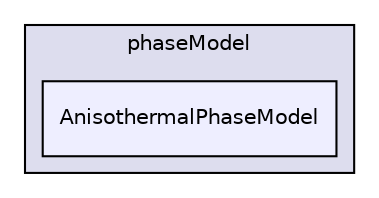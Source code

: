 digraph "src/phaseSystemModels/reactingEulerFoam/phaseSystems/phaseModel/AnisothermalPhaseModel" {
  bgcolor=transparent;
  compound=true
  node [ fontsize="10", fontname="Helvetica"];
  edge [ labelfontsize="10", labelfontname="Helvetica"];
  subgraph clusterdir_4215db06b45072fc38364f35455e65ba {
    graph [ bgcolor="#ddddee", pencolor="black", label="phaseModel" fontname="Helvetica", fontsize="10", URL="dir_4215db06b45072fc38364f35455e65ba.html"]
  dir_25acd80decbbc9f4fa17f9f5de2c8fb3 [shape=box, label="AnisothermalPhaseModel", style="filled", fillcolor="#eeeeff", pencolor="black", URL="dir_25acd80decbbc9f4fa17f9f5de2c8fb3.html"];
  }
}
